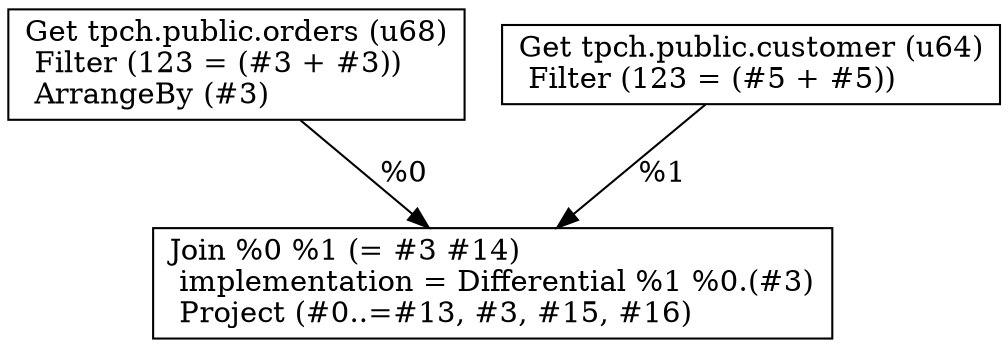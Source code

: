 digraph G {
    node0 [shape = record, label=" Get tpch.public.orders (u68)\l Filter (123 = (#3 + #3))\l ArrangeBy (#3)\l"]
    node1 [shape = record, label=" Get tpch.public.customer (u64)\l Filter (123 = (#5 + #5))\l"]
    node2 [shape = record, label=" Join %0 %1 (= #3 #14)\l  implementation = Differential %1 %0.(#3)\l Project (#0..=#13, #3, #15, #16)\l"]
    node1 -> node2 [label = "%1\l"]
    node0 -> node2 [label = "%0\l"]
}
